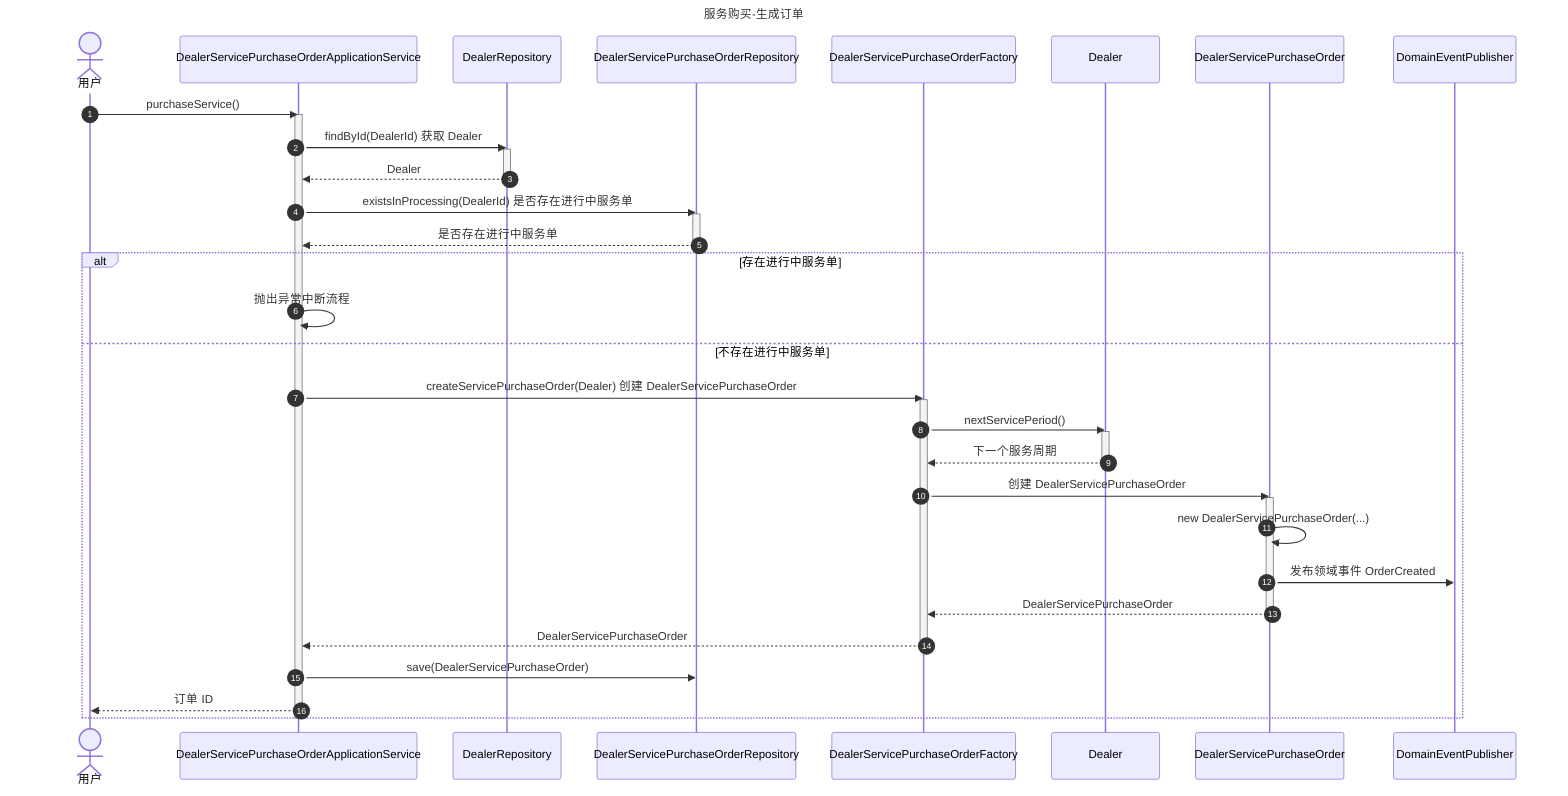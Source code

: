 sequenceDiagram
    title 服务购买-生成订单

    autonumber

    actor User as 用户
    participant DealerServicePurchaseOrderApplicationService

    participant DealerRepository
    participant DealerServicePurchaseOrderRepository
    participant DealerServicePurchaseOrderFactory
    participant Dealer
    participant DealerServicePurchaseOrder
    participant DomainEventPublisher


    User->>DealerServicePurchaseOrderApplicationService: purchaseService()

    activate DealerServicePurchaseOrderApplicationService

    DealerServicePurchaseOrderApplicationService->>DealerRepository: findById(DealerId) 获取 Dealer
    activate DealerRepository

    DealerRepository-->>DealerServicePurchaseOrderApplicationService: Dealer
    deactivate DealerRepository


    DealerServicePurchaseOrderApplicationService->>DealerServicePurchaseOrderRepository: existsInProcessing(DealerId) 是否存在进行中服务单
    activate DealerServicePurchaseOrderRepository
DealerServicePurchaseOrderRepository-->>DealerServicePurchaseOrderApplicationService: 是否存在进行中服务单
    deactivate DealerServicePurchaseOrderRepository

    alt 存在进行中服务单
        DealerServicePurchaseOrderApplicationService->>DealerServicePurchaseOrderApplicationService: 抛出异常中断流程
    else 不存在进行中服务单


        DealerServicePurchaseOrderApplicationService->>DealerServicePurchaseOrderFactory: createServicePurchaseOrder(Dealer) 创建 DealerServicePurchaseOrder
        activate DealerServicePurchaseOrderFactory

        DealerServicePurchaseOrderFactory->>Dealer: nextServicePeriod()

        activate Dealer
        Dealer-->>DealerServicePurchaseOrderFactory: 下一个服务周期
        deactivate Dealer

        DealerServicePurchaseOrderFactory->>DealerServicePurchaseOrder: 创建 DealerServicePurchaseOrder
        activate DealerServicePurchaseOrder
        DealerServicePurchaseOrder->>DealerServicePurchaseOrder: new DealerServicePurchaseOrder(...)
        DealerServicePurchaseOrder->>DomainEventPublisher: 发布领域事件 OrderCreated
        DealerServicePurchaseOrder-->>DealerServicePurchaseOrderFactory: DealerServicePurchaseOrder
        deactivate DealerServicePurchaseOrder

        DealerServicePurchaseOrderFactory-->>DealerServicePurchaseOrderApplicationService: DealerServicePurchaseOrder

        deactivate DealerServicePurchaseOrderFactory

        DealerServicePurchaseOrderApplicationService->>DealerServicePurchaseOrderRepository: save(DealerServicePurchaseOrder)

        DealerServicePurchaseOrderApplicationService-->>User: 订单 ID
    end


    deactivate DealerServicePurchaseOrderApplicationService